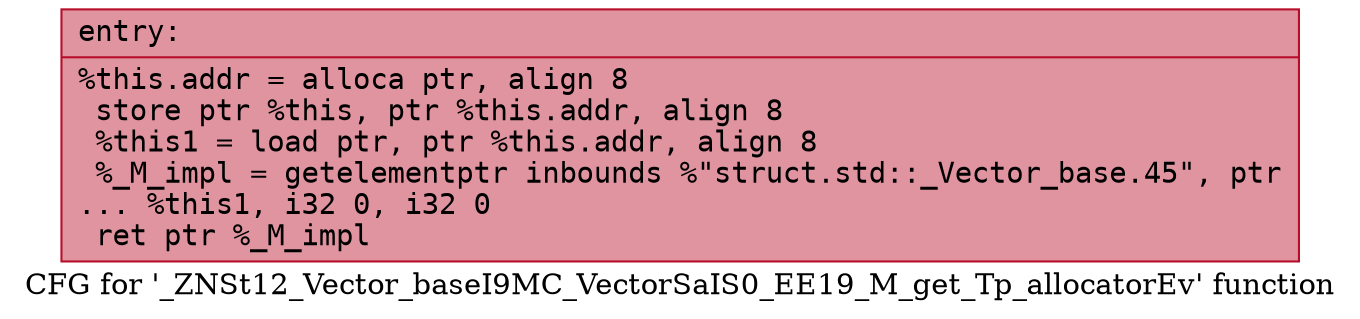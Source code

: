 digraph "CFG for '_ZNSt12_Vector_baseI9MC_VectorSaIS0_EE19_M_get_Tp_allocatorEv' function" {
	label="CFG for '_ZNSt12_Vector_baseI9MC_VectorSaIS0_EE19_M_get_Tp_allocatorEv' function";

	Node0x55dab47fc130 [shape=record,color="#b70d28ff", style=filled, fillcolor="#b70d2870" fontname="Courier",label="{entry:\l|  %this.addr = alloca ptr, align 8\l  store ptr %this, ptr %this.addr, align 8\l  %this1 = load ptr, ptr %this.addr, align 8\l  %_M_impl = getelementptr inbounds %\"struct.std::_Vector_base.45\", ptr\l... %this1, i32 0, i32 0\l  ret ptr %_M_impl\l}"];
}
